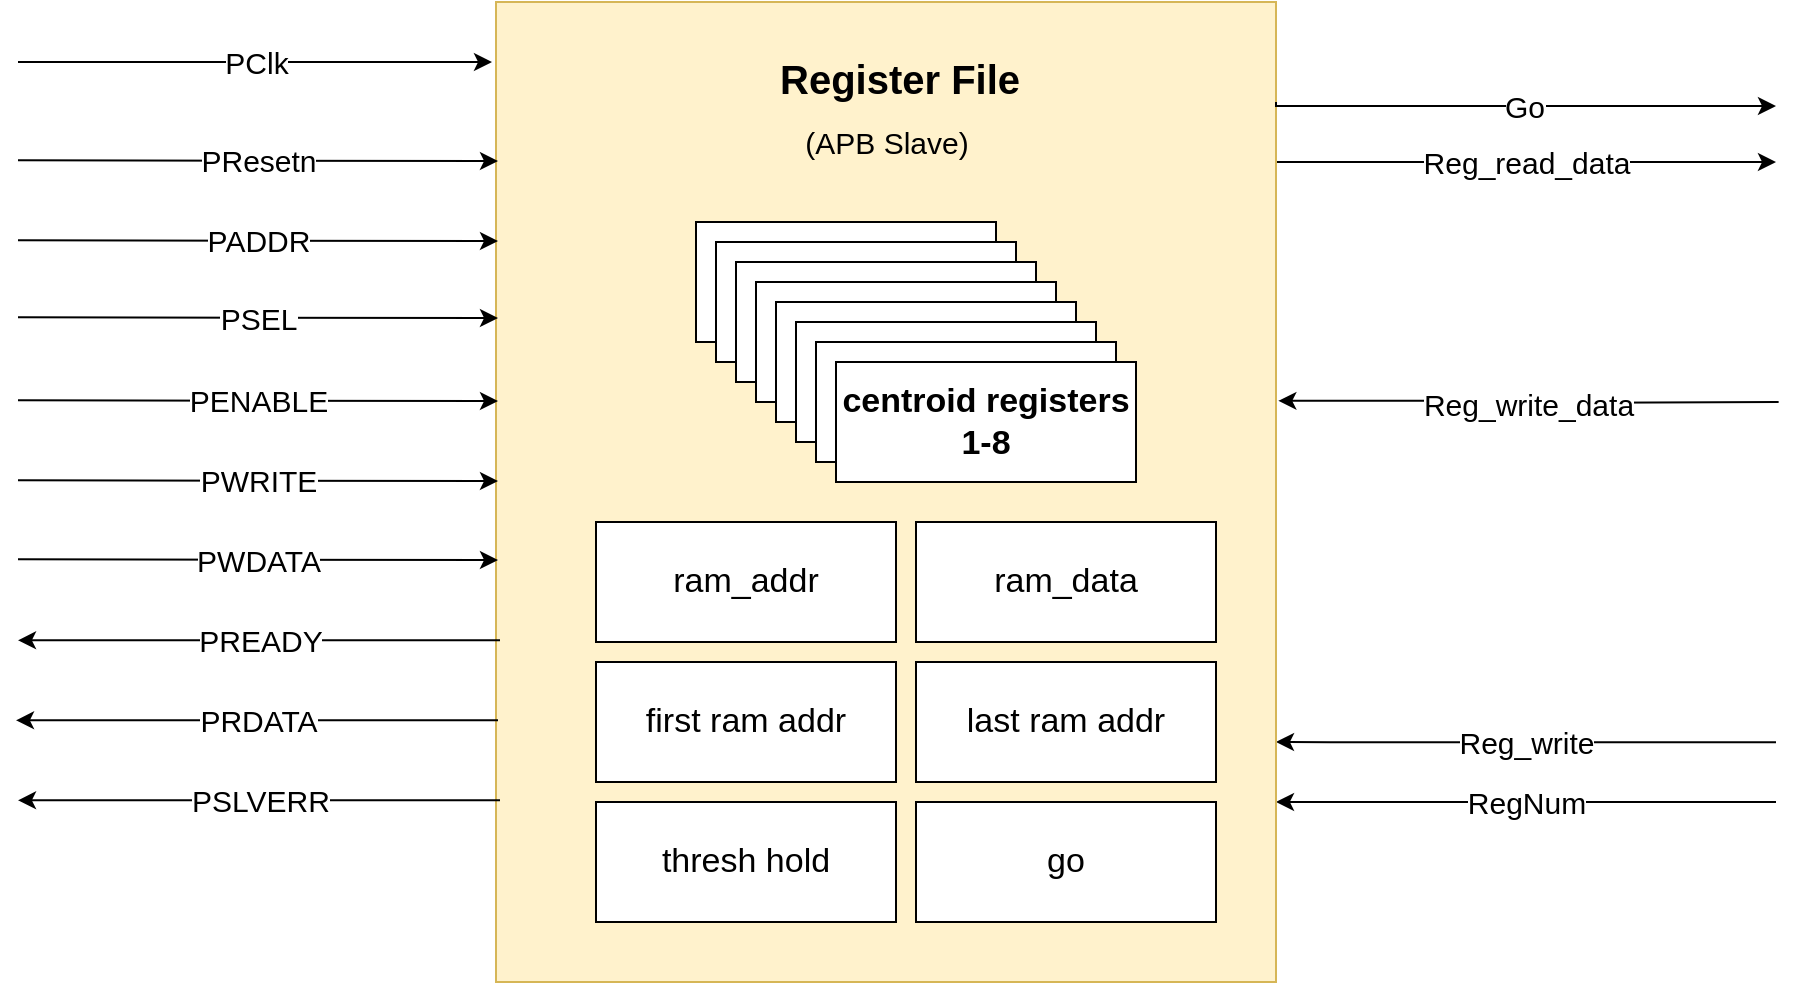 <mxfile version="12.8.6"><diagram id="wjAUdtB9tVil_riYG7RJ" name="Page-1"><mxGraphModel dx="1564" dy="770" grid="1" gridSize="10" guides="1" tooltips="1" connect="1" arrows="1" fold="1" page="1" pageScale="1" pageWidth="850" pageHeight="1100" math="0" shadow="0"><root><mxCell id="0"/><mxCell id="1" parent="0"/><mxCell id="p8o6jXB0Cf9IPGr5jlsf-155" value="RegNum" style="edgeStyle=orthogonalEdgeStyle;rounded=0;orthogonalLoop=1;jettySize=auto;html=1;entryX=1.001;entryY=0.909;entryDx=0;entryDy=0;entryPerimeter=0;fontSize=15;" edge="1" parent="1"><mxGeometry relative="1" as="geometry"><mxPoint x="1310" y="1350" as="sourcePoint"/><mxPoint x="1060.0" y="1349.96" as="targetPoint"/></mxGeometry></mxCell><mxCell id="p8o6jXB0Cf9IPGr5jlsf-156" value="Reg_write" style="edgeStyle=orthogonalEdgeStyle;rounded=0;orthogonalLoop=1;jettySize=auto;html=1;entryX=1.011;entryY=0.818;entryDx=0;entryDy=0;entryPerimeter=0;fontSize=15;" edge="1" parent="1"><mxGeometry relative="1" as="geometry"><mxPoint x="1310" y="1320.08" as="sourcePoint"/><mxPoint x="1060" y="1320" as="targetPoint"/><Array as="points"><mxPoint x="1087.36" y="1320.08"/><mxPoint x="1087.36" y="1320.08"/></Array></mxGeometry></mxCell><mxCell id="p8o6jXB0Cf9IPGr5jlsf-157" value="Reg_write_data" style="edgeStyle=orthogonalEdgeStyle;rounded=0;orthogonalLoop=1;jettySize=auto;html=1;exitX=0;exitY=0.75;exitDx=0;exitDy=0;fontSize=15;entryX=1.003;entryY=0.407;entryDx=0;entryDy=0;entryPerimeter=0;" edge="1" parent="1" target="p8o6jXB0Cf9IPGr5jlsf-161"><mxGeometry relative="1" as="geometry"><mxPoint x="1311.32" y="1150.0" as="sourcePoint"/><mxPoint x="1110" y="1150" as="targetPoint"/></mxGeometry></mxCell><mxCell id="p8o6jXB0Cf9IPGr5jlsf-160" value="Reg_read_data" style="edgeStyle=orthogonalEdgeStyle;rounded=0;orthogonalLoop=1;jettySize=auto;html=1;fontSize=15;" edge="1" parent="1"><mxGeometry relative="1" as="geometry"><mxPoint x="1060" y="1030" as="sourcePoint"/><mxPoint x="1310" y="1030" as="targetPoint"/><Array as="points"><mxPoint x="1280" y="1030"/></Array></mxGeometry></mxCell><mxCell id="p8o6jXB0Cf9IPGr5jlsf-161" value="" style="rounded=0;whiteSpace=wrap;html=1;fontSize=21;fontStyle=1;fillColor=#fff2cc;strokeColor=#d6b656;" vertex="1" parent="1"><mxGeometry x="670" y="950" width="390" height="490" as="geometry"/></mxCell><mxCell id="p8o6jXB0Cf9IPGr5jlsf-162" value="PClk" style="endArrow=classic;html=1;fontSize=15;" edge="1" parent="1"><mxGeometry width="50" height="50" relative="1" as="geometry"><mxPoint x="431" y="980" as="sourcePoint"/><mxPoint x="668" y="980" as="targetPoint"/></mxGeometry></mxCell><mxCell id="p8o6jXB0Cf9IPGr5jlsf-163" value="PResetn" style="endArrow=classic;html=1;fontSize=15;entryX=0;entryY=0.126;entryDx=0;entryDy=0;entryPerimeter=0;" edge="1" parent="1"><mxGeometry width="50" height="50" relative="1" as="geometry"><mxPoint x="431" y="1029.17" as="sourcePoint"/><mxPoint x="671.0" y="1029.49" as="targetPoint"/></mxGeometry></mxCell><mxCell id="p8o6jXB0Cf9IPGr5jlsf-164" value="PADDR" style="endArrow=classic;html=1;fontSize=15;entryX=0;entryY=0.126;entryDx=0;entryDy=0;entryPerimeter=0;" edge="1" parent="1"><mxGeometry width="50" height="50" relative="1" as="geometry"><mxPoint x="431" y="1069.17" as="sourcePoint"/><mxPoint x="671.0" y="1069.49" as="targetPoint"/></mxGeometry></mxCell><mxCell id="p8o6jXB0Cf9IPGr5jlsf-165" value="PSEL" style="endArrow=classic;html=1;fontSize=15;entryX=0;entryY=0.126;entryDx=0;entryDy=0;entryPerimeter=0;" edge="1" parent="1"><mxGeometry width="50" height="50" relative="1" as="geometry"><mxPoint x="431" y="1107.67" as="sourcePoint"/><mxPoint x="671.0" y="1107.99" as="targetPoint"/></mxGeometry></mxCell><mxCell id="p8o6jXB0Cf9IPGr5jlsf-166" value="PENABLE" style="endArrow=classic;html=1;fontSize=15;entryX=0;entryY=0.126;entryDx=0;entryDy=0;entryPerimeter=0;" edge="1" parent="1"><mxGeometry width="50" height="50" relative="1" as="geometry"><mxPoint x="431" y="1149.17" as="sourcePoint"/><mxPoint x="671.0" y="1149.49" as="targetPoint"/></mxGeometry></mxCell><mxCell id="p8o6jXB0Cf9IPGr5jlsf-167" value="PWRITE" style="endArrow=classic;html=1;fontSize=15;entryX=0;entryY=0.126;entryDx=0;entryDy=0;entryPerimeter=0;" edge="1" parent="1"><mxGeometry width="50" height="50" relative="1" as="geometry"><mxPoint x="431" y="1189.17" as="sourcePoint"/><mxPoint x="671.0" y="1189.49" as="targetPoint"/></mxGeometry></mxCell><mxCell id="p8o6jXB0Cf9IPGr5jlsf-168" value="PWDATA" style="endArrow=classic;html=1;fontSize=15;entryX=0;entryY=0.126;entryDx=0;entryDy=0;entryPerimeter=0;" edge="1" parent="1"><mxGeometry width="50" height="50" relative="1" as="geometry"><mxPoint x="431" y="1228.67" as="sourcePoint"/><mxPoint x="671.0" y="1228.99" as="targetPoint"/></mxGeometry></mxCell><mxCell id="p8o6jXB0Cf9IPGr5jlsf-169" value="PREADY" style="endArrow=classic;html=1;fontSize=15;" edge="1" parent="1"><mxGeometry width="50" height="50" relative="1" as="geometry"><mxPoint x="672" y="1269.17" as="sourcePoint"/><mxPoint x="431" y="1269.17" as="targetPoint"/></mxGeometry></mxCell><mxCell id="p8o6jXB0Cf9IPGr5jlsf-170" value="PRDATA" style="endArrow=classic;html=1;fontSize=15;" edge="1" parent="1"><mxGeometry width="50" height="50" relative="1" as="geometry"><mxPoint x="671" y="1309.17" as="sourcePoint"/><mxPoint x="430" y="1309.17" as="targetPoint"/></mxGeometry></mxCell><mxCell id="p8o6jXB0Cf9IPGr5jlsf-171" value="PSLVERR" style="endArrow=classic;html=1;fontSize=15;" edge="1" parent="1"><mxGeometry width="50" height="50" relative="1" as="geometry"><mxPoint x="672" y="1349.17" as="sourcePoint"/><mxPoint x="431" y="1349.17" as="targetPoint"/></mxGeometry></mxCell><mxCell id="p8o6jXB0Cf9IPGr5jlsf-173" value="(APB Slave)" style="text;html=1;strokeColor=none;fillColor=none;align=center;verticalAlign=middle;whiteSpace=wrap;rounded=0;fontSize=15;fontColor=#000000;" vertex="1" parent="1"><mxGeometry x="819.5" y="1010.0" width="91" height="20" as="geometry"/></mxCell><mxCell id="p8o6jXB0Cf9IPGr5jlsf-174" value="&lt;font style=&quot;font-size: 20px&quot;&gt;&lt;b&gt;Register&amp;nbsp;File&lt;/b&gt;&lt;/font&gt;" style="text;html=1;" vertex="1" parent="1"><mxGeometry x="810" y="970" width="90" height="30" as="geometry"/></mxCell><mxCell id="p8o6jXB0Cf9IPGr5jlsf-175" value="" style="rounded=0;whiteSpace=wrap;html=1;" vertex="1" parent="1"><mxGeometry x="770" y="1060" width="150" height="60" as="geometry"/></mxCell><mxCell id="p8o6jXB0Cf9IPGr5jlsf-176" value="" style="rounded=0;whiteSpace=wrap;html=1;" vertex="1" parent="1"><mxGeometry x="780" y="1070" width="150" height="60" as="geometry"/></mxCell><mxCell id="p8o6jXB0Cf9IPGr5jlsf-177" value="" style="rounded=0;whiteSpace=wrap;html=1;" vertex="1" parent="1"><mxGeometry x="790" y="1080" width="150" height="60" as="geometry"/></mxCell><mxCell id="p8o6jXB0Cf9IPGr5jlsf-178" value="" style="rounded=0;whiteSpace=wrap;html=1;" vertex="1" parent="1"><mxGeometry x="800" y="1090" width="150" height="60" as="geometry"/></mxCell><mxCell id="p8o6jXB0Cf9IPGr5jlsf-179" value="" style="rounded=0;whiteSpace=wrap;html=1;" vertex="1" parent="1"><mxGeometry x="810" y="1100" width="150" height="60" as="geometry"/></mxCell><mxCell id="p8o6jXB0Cf9IPGr5jlsf-180" value="" style="rounded=0;whiteSpace=wrap;html=1;" vertex="1" parent="1"><mxGeometry x="820" y="1110" width="150" height="60" as="geometry"/></mxCell><mxCell id="p8o6jXB0Cf9IPGr5jlsf-181" value="" style="rounded=0;whiteSpace=wrap;html=1;" vertex="1" parent="1"><mxGeometry x="830" y="1120" width="150" height="60" as="geometry"/></mxCell><mxCell id="p8o6jXB0Cf9IPGr5jlsf-182" value="&lt;b&gt;&lt;font style=&quot;font-size: 17px&quot;&gt;centroid registers 1-8&lt;/font&gt;&lt;/b&gt;" style="rounded=0;whiteSpace=wrap;html=1;" vertex="1" parent="1"><mxGeometry x="840" y="1130" width="150" height="60" as="geometry"/></mxCell><mxCell id="p8o6jXB0Cf9IPGr5jlsf-183" value="&lt;font style=&quot;font-size: 17px&quot;&gt;ram_addr&lt;/font&gt;" style="rounded=0;whiteSpace=wrap;html=1;" vertex="1" parent="1"><mxGeometry x="720" y="1210" width="150" height="60" as="geometry"/></mxCell><mxCell id="p8o6jXB0Cf9IPGr5jlsf-184" value="&lt;font style=&quot;font-size: 17px&quot;&gt;ram_data&lt;/font&gt;" style="rounded=0;whiteSpace=wrap;html=1;" vertex="1" parent="1"><mxGeometry x="880" y="1210" width="150" height="60" as="geometry"/></mxCell><mxCell id="p8o6jXB0Cf9IPGr5jlsf-185" value="&lt;font style=&quot;font-size: 17px&quot;&gt;first ram addr&lt;/font&gt;" style="rounded=0;whiteSpace=wrap;html=1;" vertex="1" parent="1"><mxGeometry x="720" y="1280" width="150" height="60" as="geometry"/></mxCell><mxCell id="p8o6jXB0Cf9IPGr5jlsf-186" value="&lt;font style=&quot;font-size: 17px&quot;&gt;last ram addr&lt;/font&gt;" style="rounded=0;whiteSpace=wrap;html=1;" vertex="1" parent="1"><mxGeometry x="880" y="1280" width="150" height="60" as="geometry"/></mxCell><mxCell id="p8o6jXB0Cf9IPGr5jlsf-187" value="&lt;font style=&quot;font-size: 17px&quot;&gt;thresh hold&lt;/font&gt;" style="rounded=0;whiteSpace=wrap;html=1;" vertex="1" parent="1"><mxGeometry x="720" y="1350" width="150" height="60" as="geometry"/></mxCell><mxCell id="p8o6jXB0Cf9IPGr5jlsf-191" value="Go" style="edgeStyle=orthogonalEdgeStyle;rounded=0;orthogonalLoop=1;jettySize=auto;html=1;fontSize=15;exitX=1.009;exitY=0.206;exitDx=0;exitDy=0;exitPerimeter=0;" edge="1" parent="1"><mxGeometry relative="1" as="geometry"><mxPoint x="1060.01" y="1000.0" as="sourcePoint"/><mxPoint x="1310" y="1002" as="targetPoint"/><Array as="points"><mxPoint x="1060.5" y="1002.28"/></Array></mxGeometry></mxCell><mxCell id="p8o6jXB0Cf9IPGr5jlsf-192" value="&lt;span style=&quot;font-size: 17px&quot;&gt;go&lt;/span&gt;" style="rounded=0;whiteSpace=wrap;html=1;" vertex="1" parent="1"><mxGeometry x="880" y="1350" width="150" height="60" as="geometry"/></mxCell></root></mxGraphModel></diagram></mxfile>